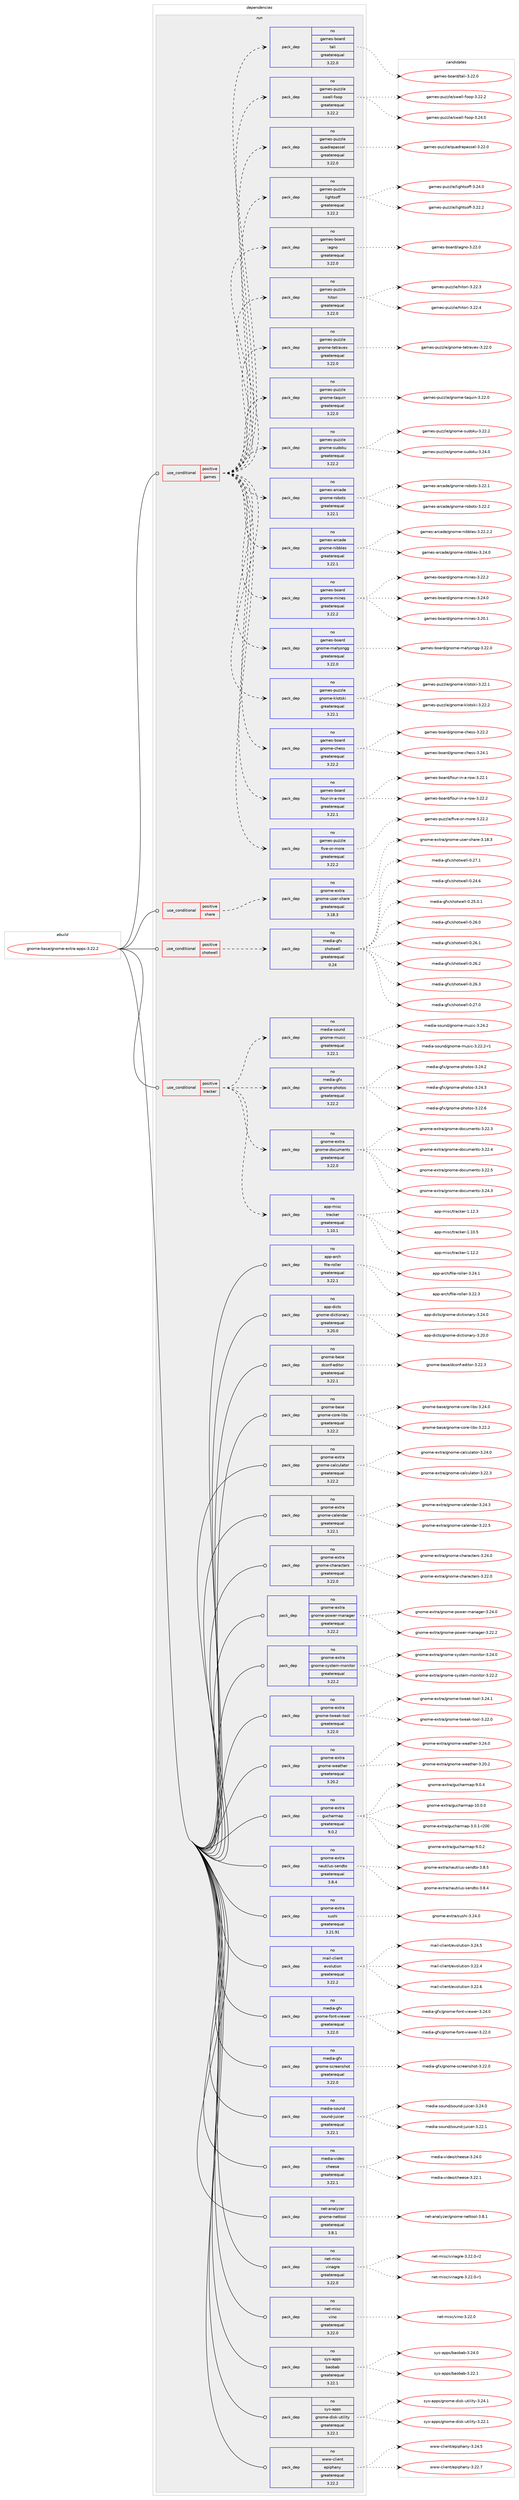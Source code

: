 digraph prolog {

# *************
# Graph options
# *************

newrank=true;
concentrate=true;
compound=true;
graph [rankdir=LR,fontname=Helvetica,fontsize=10,ranksep=1.5];#, ranksep=2.5, nodesep=0.2];
edge  [arrowhead=vee];
node  [fontname=Helvetica,fontsize=10];

# **********
# The ebuild
# **********

subgraph cluster_leftcol {
color=gray;
rank=same;
label=<<i>ebuild</i>>;
id [label="gnome-base/gnome-extra-apps-3.22.2", color=red, width=4, href="../gnome-base/gnome-extra-apps-3.22.2.svg"];
}

# ****************
# The dependencies
# ****************

subgraph cluster_midcol {
color=gray;
label=<<i>dependencies</i>>;
subgraph cluster_compile {
fillcolor="#eeeeee";
style=filled;
label=<<i>compile</i>>;
}
subgraph cluster_compileandrun {
fillcolor="#eeeeee";
style=filled;
label=<<i>compile and run</i>>;
}
subgraph cluster_run {
fillcolor="#eeeeee";
style=filled;
label=<<i>run</i>>;
subgraph cond81385 {
dependency306173 [label=<<TABLE BORDER="0" CELLBORDER="1" CELLSPACING="0" CELLPADDING="4"><TR><TD ROWSPAN="3" CELLPADDING="10">use_conditional</TD></TR><TR><TD>positive</TD></TR><TR><TD>games</TD></TR></TABLE>>, shape=none, color=red];
subgraph pack219992 {
dependency306174 [label=<<TABLE BORDER="0" CELLBORDER="1" CELLSPACING="0" CELLPADDING="4" WIDTH="220"><TR><TD ROWSPAN="6" CELLPADDING="30">pack_dep</TD></TR><TR><TD WIDTH="110">no</TD></TR><TR><TD>games-puzzle</TD></TR><TR><TD>five-or-more</TD></TR><TR><TD>greaterequal</TD></TR><TR><TD>3.22.2</TD></TR></TABLE>>, shape=none, color=blue];
}
dependency306173:e -> dependency306174:w [weight=20,style="dashed",arrowhead="vee"];
subgraph pack219993 {
dependency306175 [label=<<TABLE BORDER="0" CELLBORDER="1" CELLSPACING="0" CELLPADDING="4" WIDTH="220"><TR><TD ROWSPAN="6" CELLPADDING="30">pack_dep</TD></TR><TR><TD WIDTH="110">no</TD></TR><TR><TD>games-board</TD></TR><TR><TD>four-in-a-row</TD></TR><TR><TD>greaterequal</TD></TR><TR><TD>3.22.1</TD></TR></TABLE>>, shape=none, color=blue];
}
dependency306173:e -> dependency306175:w [weight=20,style="dashed",arrowhead="vee"];
subgraph pack219994 {
dependency306176 [label=<<TABLE BORDER="0" CELLBORDER="1" CELLSPACING="0" CELLPADDING="4" WIDTH="220"><TR><TD ROWSPAN="6" CELLPADDING="30">pack_dep</TD></TR><TR><TD WIDTH="110">no</TD></TR><TR><TD>games-board</TD></TR><TR><TD>gnome-chess</TD></TR><TR><TD>greaterequal</TD></TR><TR><TD>3.22.2</TD></TR></TABLE>>, shape=none, color=blue];
}
dependency306173:e -> dependency306176:w [weight=20,style="dashed",arrowhead="vee"];
subgraph pack219995 {
dependency306177 [label=<<TABLE BORDER="0" CELLBORDER="1" CELLSPACING="0" CELLPADDING="4" WIDTH="220"><TR><TD ROWSPAN="6" CELLPADDING="30">pack_dep</TD></TR><TR><TD WIDTH="110">no</TD></TR><TR><TD>games-puzzle</TD></TR><TR><TD>gnome-klotski</TD></TR><TR><TD>greaterequal</TD></TR><TR><TD>3.22.1</TD></TR></TABLE>>, shape=none, color=blue];
}
dependency306173:e -> dependency306177:w [weight=20,style="dashed",arrowhead="vee"];
subgraph pack219996 {
dependency306178 [label=<<TABLE BORDER="0" CELLBORDER="1" CELLSPACING="0" CELLPADDING="4" WIDTH="220"><TR><TD ROWSPAN="6" CELLPADDING="30">pack_dep</TD></TR><TR><TD WIDTH="110">no</TD></TR><TR><TD>games-board</TD></TR><TR><TD>gnome-mahjongg</TD></TR><TR><TD>greaterequal</TD></TR><TR><TD>3.22.0</TD></TR></TABLE>>, shape=none, color=blue];
}
dependency306173:e -> dependency306178:w [weight=20,style="dashed",arrowhead="vee"];
subgraph pack219997 {
dependency306179 [label=<<TABLE BORDER="0" CELLBORDER="1" CELLSPACING="0" CELLPADDING="4" WIDTH="220"><TR><TD ROWSPAN="6" CELLPADDING="30">pack_dep</TD></TR><TR><TD WIDTH="110">no</TD></TR><TR><TD>games-board</TD></TR><TR><TD>gnome-mines</TD></TR><TR><TD>greaterequal</TD></TR><TR><TD>3.22.2</TD></TR></TABLE>>, shape=none, color=blue];
}
dependency306173:e -> dependency306179:w [weight=20,style="dashed",arrowhead="vee"];
subgraph pack219998 {
dependency306180 [label=<<TABLE BORDER="0" CELLBORDER="1" CELLSPACING="0" CELLPADDING="4" WIDTH="220"><TR><TD ROWSPAN="6" CELLPADDING="30">pack_dep</TD></TR><TR><TD WIDTH="110">no</TD></TR><TR><TD>games-arcade</TD></TR><TR><TD>gnome-nibbles</TD></TR><TR><TD>greaterequal</TD></TR><TR><TD>3.22.1</TD></TR></TABLE>>, shape=none, color=blue];
}
dependency306173:e -> dependency306180:w [weight=20,style="dashed",arrowhead="vee"];
subgraph pack219999 {
dependency306181 [label=<<TABLE BORDER="0" CELLBORDER="1" CELLSPACING="0" CELLPADDING="4" WIDTH="220"><TR><TD ROWSPAN="6" CELLPADDING="30">pack_dep</TD></TR><TR><TD WIDTH="110">no</TD></TR><TR><TD>games-arcade</TD></TR><TR><TD>gnome-robots</TD></TR><TR><TD>greaterequal</TD></TR><TR><TD>3.22.1</TD></TR></TABLE>>, shape=none, color=blue];
}
dependency306173:e -> dependency306181:w [weight=20,style="dashed",arrowhead="vee"];
subgraph pack220000 {
dependency306182 [label=<<TABLE BORDER="0" CELLBORDER="1" CELLSPACING="0" CELLPADDING="4" WIDTH="220"><TR><TD ROWSPAN="6" CELLPADDING="30">pack_dep</TD></TR><TR><TD WIDTH="110">no</TD></TR><TR><TD>games-puzzle</TD></TR><TR><TD>gnome-sudoku</TD></TR><TR><TD>greaterequal</TD></TR><TR><TD>3.22.2</TD></TR></TABLE>>, shape=none, color=blue];
}
dependency306173:e -> dependency306182:w [weight=20,style="dashed",arrowhead="vee"];
subgraph pack220001 {
dependency306183 [label=<<TABLE BORDER="0" CELLBORDER="1" CELLSPACING="0" CELLPADDING="4" WIDTH="220"><TR><TD ROWSPAN="6" CELLPADDING="30">pack_dep</TD></TR><TR><TD WIDTH="110">no</TD></TR><TR><TD>games-puzzle</TD></TR><TR><TD>gnome-taquin</TD></TR><TR><TD>greaterequal</TD></TR><TR><TD>3.22.0</TD></TR></TABLE>>, shape=none, color=blue];
}
dependency306173:e -> dependency306183:w [weight=20,style="dashed",arrowhead="vee"];
subgraph pack220002 {
dependency306184 [label=<<TABLE BORDER="0" CELLBORDER="1" CELLSPACING="0" CELLPADDING="4" WIDTH="220"><TR><TD ROWSPAN="6" CELLPADDING="30">pack_dep</TD></TR><TR><TD WIDTH="110">no</TD></TR><TR><TD>games-puzzle</TD></TR><TR><TD>gnome-tetravex</TD></TR><TR><TD>greaterequal</TD></TR><TR><TD>3.22.0</TD></TR></TABLE>>, shape=none, color=blue];
}
dependency306173:e -> dependency306184:w [weight=20,style="dashed",arrowhead="vee"];
subgraph pack220003 {
dependency306185 [label=<<TABLE BORDER="0" CELLBORDER="1" CELLSPACING="0" CELLPADDING="4" WIDTH="220"><TR><TD ROWSPAN="6" CELLPADDING="30">pack_dep</TD></TR><TR><TD WIDTH="110">no</TD></TR><TR><TD>games-puzzle</TD></TR><TR><TD>hitori</TD></TR><TR><TD>greaterequal</TD></TR><TR><TD>3.22.0</TD></TR></TABLE>>, shape=none, color=blue];
}
dependency306173:e -> dependency306185:w [weight=20,style="dashed",arrowhead="vee"];
subgraph pack220004 {
dependency306186 [label=<<TABLE BORDER="0" CELLBORDER="1" CELLSPACING="0" CELLPADDING="4" WIDTH="220"><TR><TD ROWSPAN="6" CELLPADDING="30">pack_dep</TD></TR><TR><TD WIDTH="110">no</TD></TR><TR><TD>games-board</TD></TR><TR><TD>iagno</TD></TR><TR><TD>greaterequal</TD></TR><TR><TD>3.22.0</TD></TR></TABLE>>, shape=none, color=blue];
}
dependency306173:e -> dependency306186:w [weight=20,style="dashed",arrowhead="vee"];
subgraph pack220005 {
dependency306187 [label=<<TABLE BORDER="0" CELLBORDER="1" CELLSPACING="0" CELLPADDING="4" WIDTH="220"><TR><TD ROWSPAN="6" CELLPADDING="30">pack_dep</TD></TR><TR><TD WIDTH="110">no</TD></TR><TR><TD>games-puzzle</TD></TR><TR><TD>lightsoff</TD></TR><TR><TD>greaterequal</TD></TR><TR><TD>3.22.2</TD></TR></TABLE>>, shape=none, color=blue];
}
dependency306173:e -> dependency306187:w [weight=20,style="dashed",arrowhead="vee"];
subgraph pack220006 {
dependency306188 [label=<<TABLE BORDER="0" CELLBORDER="1" CELLSPACING="0" CELLPADDING="4" WIDTH="220"><TR><TD ROWSPAN="6" CELLPADDING="30">pack_dep</TD></TR><TR><TD WIDTH="110">no</TD></TR><TR><TD>games-puzzle</TD></TR><TR><TD>quadrapassel</TD></TR><TR><TD>greaterequal</TD></TR><TR><TD>3.22.0</TD></TR></TABLE>>, shape=none, color=blue];
}
dependency306173:e -> dependency306188:w [weight=20,style="dashed",arrowhead="vee"];
subgraph pack220007 {
dependency306189 [label=<<TABLE BORDER="0" CELLBORDER="1" CELLSPACING="0" CELLPADDING="4" WIDTH="220"><TR><TD ROWSPAN="6" CELLPADDING="30">pack_dep</TD></TR><TR><TD WIDTH="110">no</TD></TR><TR><TD>games-puzzle</TD></TR><TR><TD>swell-foop</TD></TR><TR><TD>greaterequal</TD></TR><TR><TD>3.22.2</TD></TR></TABLE>>, shape=none, color=blue];
}
dependency306173:e -> dependency306189:w [weight=20,style="dashed",arrowhead="vee"];
subgraph pack220008 {
dependency306190 [label=<<TABLE BORDER="0" CELLBORDER="1" CELLSPACING="0" CELLPADDING="4" WIDTH="220"><TR><TD ROWSPAN="6" CELLPADDING="30">pack_dep</TD></TR><TR><TD WIDTH="110">no</TD></TR><TR><TD>games-board</TD></TR><TR><TD>tali</TD></TR><TR><TD>greaterequal</TD></TR><TR><TD>3.22.0</TD></TR></TABLE>>, shape=none, color=blue];
}
dependency306173:e -> dependency306190:w [weight=20,style="dashed",arrowhead="vee"];
}
id:e -> dependency306173:w [weight=20,style="solid",arrowhead="odot"];
subgraph cond81386 {
dependency306191 [label=<<TABLE BORDER="0" CELLBORDER="1" CELLSPACING="0" CELLPADDING="4"><TR><TD ROWSPAN="3" CELLPADDING="10">use_conditional</TD></TR><TR><TD>positive</TD></TR><TR><TD>share</TD></TR></TABLE>>, shape=none, color=red];
subgraph pack220009 {
dependency306192 [label=<<TABLE BORDER="0" CELLBORDER="1" CELLSPACING="0" CELLPADDING="4" WIDTH="220"><TR><TD ROWSPAN="6" CELLPADDING="30">pack_dep</TD></TR><TR><TD WIDTH="110">no</TD></TR><TR><TD>gnome-extra</TD></TR><TR><TD>gnome-user-share</TD></TR><TR><TD>greaterequal</TD></TR><TR><TD>3.18.3</TD></TR></TABLE>>, shape=none, color=blue];
}
dependency306191:e -> dependency306192:w [weight=20,style="dashed",arrowhead="vee"];
}
id:e -> dependency306191:w [weight=20,style="solid",arrowhead="odot"];
subgraph cond81387 {
dependency306193 [label=<<TABLE BORDER="0" CELLBORDER="1" CELLSPACING="0" CELLPADDING="4"><TR><TD ROWSPAN="3" CELLPADDING="10">use_conditional</TD></TR><TR><TD>positive</TD></TR><TR><TD>shotwell</TD></TR></TABLE>>, shape=none, color=red];
subgraph pack220010 {
dependency306194 [label=<<TABLE BORDER="0" CELLBORDER="1" CELLSPACING="0" CELLPADDING="4" WIDTH="220"><TR><TD ROWSPAN="6" CELLPADDING="30">pack_dep</TD></TR><TR><TD WIDTH="110">no</TD></TR><TR><TD>media-gfx</TD></TR><TR><TD>shotwell</TD></TR><TR><TD>greaterequal</TD></TR><TR><TD>0.24</TD></TR></TABLE>>, shape=none, color=blue];
}
dependency306193:e -> dependency306194:w [weight=20,style="dashed",arrowhead="vee"];
}
id:e -> dependency306193:w [weight=20,style="solid",arrowhead="odot"];
subgraph cond81388 {
dependency306195 [label=<<TABLE BORDER="0" CELLBORDER="1" CELLSPACING="0" CELLPADDING="4"><TR><TD ROWSPAN="3" CELLPADDING="10">use_conditional</TD></TR><TR><TD>positive</TD></TR><TR><TD>tracker</TD></TR></TABLE>>, shape=none, color=red];
subgraph pack220011 {
dependency306196 [label=<<TABLE BORDER="0" CELLBORDER="1" CELLSPACING="0" CELLPADDING="4" WIDTH="220"><TR><TD ROWSPAN="6" CELLPADDING="30">pack_dep</TD></TR><TR><TD WIDTH="110">no</TD></TR><TR><TD>app-misc</TD></TR><TR><TD>tracker</TD></TR><TR><TD>greaterequal</TD></TR><TR><TD>1.10.1</TD></TR></TABLE>>, shape=none, color=blue];
}
dependency306195:e -> dependency306196:w [weight=20,style="dashed",arrowhead="vee"];
subgraph pack220012 {
dependency306197 [label=<<TABLE BORDER="0" CELLBORDER="1" CELLSPACING="0" CELLPADDING="4" WIDTH="220"><TR><TD ROWSPAN="6" CELLPADDING="30">pack_dep</TD></TR><TR><TD WIDTH="110">no</TD></TR><TR><TD>gnome-extra</TD></TR><TR><TD>gnome-documents</TD></TR><TR><TD>greaterequal</TD></TR><TR><TD>3.22.0</TD></TR></TABLE>>, shape=none, color=blue];
}
dependency306195:e -> dependency306197:w [weight=20,style="dashed",arrowhead="vee"];
subgraph pack220013 {
dependency306198 [label=<<TABLE BORDER="0" CELLBORDER="1" CELLSPACING="0" CELLPADDING="4" WIDTH="220"><TR><TD ROWSPAN="6" CELLPADDING="30">pack_dep</TD></TR><TR><TD WIDTH="110">no</TD></TR><TR><TD>media-gfx</TD></TR><TR><TD>gnome-photos</TD></TR><TR><TD>greaterequal</TD></TR><TR><TD>3.22.2</TD></TR></TABLE>>, shape=none, color=blue];
}
dependency306195:e -> dependency306198:w [weight=20,style="dashed",arrowhead="vee"];
subgraph pack220014 {
dependency306199 [label=<<TABLE BORDER="0" CELLBORDER="1" CELLSPACING="0" CELLPADDING="4" WIDTH="220"><TR><TD ROWSPAN="6" CELLPADDING="30">pack_dep</TD></TR><TR><TD WIDTH="110">no</TD></TR><TR><TD>media-sound</TD></TR><TR><TD>gnome-music</TD></TR><TR><TD>greaterequal</TD></TR><TR><TD>3.22.1</TD></TR></TABLE>>, shape=none, color=blue];
}
dependency306195:e -> dependency306199:w [weight=20,style="dashed",arrowhead="vee"];
}
id:e -> dependency306195:w [weight=20,style="solid",arrowhead="odot"];
subgraph pack220015 {
dependency306200 [label=<<TABLE BORDER="0" CELLBORDER="1" CELLSPACING="0" CELLPADDING="4" WIDTH="220"><TR><TD ROWSPAN="6" CELLPADDING="30">pack_dep</TD></TR><TR><TD WIDTH="110">no</TD></TR><TR><TD>app-arch</TD></TR><TR><TD>file-roller</TD></TR><TR><TD>greaterequal</TD></TR><TR><TD>3.22.1</TD></TR></TABLE>>, shape=none, color=blue];
}
id:e -> dependency306200:w [weight=20,style="solid",arrowhead="odot"];
subgraph pack220016 {
dependency306201 [label=<<TABLE BORDER="0" CELLBORDER="1" CELLSPACING="0" CELLPADDING="4" WIDTH="220"><TR><TD ROWSPAN="6" CELLPADDING="30">pack_dep</TD></TR><TR><TD WIDTH="110">no</TD></TR><TR><TD>app-dicts</TD></TR><TR><TD>gnome-dictionary</TD></TR><TR><TD>greaterequal</TD></TR><TR><TD>3.20.0</TD></TR></TABLE>>, shape=none, color=blue];
}
id:e -> dependency306201:w [weight=20,style="solid",arrowhead="odot"];
subgraph pack220017 {
dependency306202 [label=<<TABLE BORDER="0" CELLBORDER="1" CELLSPACING="0" CELLPADDING="4" WIDTH="220"><TR><TD ROWSPAN="6" CELLPADDING="30">pack_dep</TD></TR><TR><TD WIDTH="110">no</TD></TR><TR><TD>gnome-base</TD></TR><TR><TD>dconf-editor</TD></TR><TR><TD>greaterequal</TD></TR><TR><TD>3.22.1</TD></TR></TABLE>>, shape=none, color=blue];
}
id:e -> dependency306202:w [weight=20,style="solid",arrowhead="odot"];
subgraph pack220018 {
dependency306203 [label=<<TABLE BORDER="0" CELLBORDER="1" CELLSPACING="0" CELLPADDING="4" WIDTH="220"><TR><TD ROWSPAN="6" CELLPADDING="30">pack_dep</TD></TR><TR><TD WIDTH="110">no</TD></TR><TR><TD>gnome-base</TD></TR><TR><TD>gnome-core-libs</TD></TR><TR><TD>greaterequal</TD></TR><TR><TD>3.22.2</TD></TR></TABLE>>, shape=none, color=blue];
}
id:e -> dependency306203:w [weight=20,style="solid",arrowhead="odot"];
subgraph pack220019 {
dependency306204 [label=<<TABLE BORDER="0" CELLBORDER="1" CELLSPACING="0" CELLPADDING="4" WIDTH="220"><TR><TD ROWSPAN="6" CELLPADDING="30">pack_dep</TD></TR><TR><TD WIDTH="110">no</TD></TR><TR><TD>gnome-extra</TD></TR><TR><TD>gnome-calculator</TD></TR><TR><TD>greaterequal</TD></TR><TR><TD>3.22.2</TD></TR></TABLE>>, shape=none, color=blue];
}
id:e -> dependency306204:w [weight=20,style="solid",arrowhead="odot"];
subgraph pack220020 {
dependency306205 [label=<<TABLE BORDER="0" CELLBORDER="1" CELLSPACING="0" CELLPADDING="4" WIDTH="220"><TR><TD ROWSPAN="6" CELLPADDING="30">pack_dep</TD></TR><TR><TD WIDTH="110">no</TD></TR><TR><TD>gnome-extra</TD></TR><TR><TD>gnome-calendar</TD></TR><TR><TD>greaterequal</TD></TR><TR><TD>3.22.1</TD></TR></TABLE>>, shape=none, color=blue];
}
id:e -> dependency306205:w [weight=20,style="solid",arrowhead="odot"];
subgraph pack220021 {
dependency306206 [label=<<TABLE BORDER="0" CELLBORDER="1" CELLSPACING="0" CELLPADDING="4" WIDTH="220"><TR><TD ROWSPAN="6" CELLPADDING="30">pack_dep</TD></TR><TR><TD WIDTH="110">no</TD></TR><TR><TD>gnome-extra</TD></TR><TR><TD>gnome-characters</TD></TR><TR><TD>greaterequal</TD></TR><TR><TD>3.22.0</TD></TR></TABLE>>, shape=none, color=blue];
}
id:e -> dependency306206:w [weight=20,style="solid",arrowhead="odot"];
subgraph pack220022 {
dependency306207 [label=<<TABLE BORDER="0" CELLBORDER="1" CELLSPACING="0" CELLPADDING="4" WIDTH="220"><TR><TD ROWSPAN="6" CELLPADDING="30">pack_dep</TD></TR><TR><TD WIDTH="110">no</TD></TR><TR><TD>gnome-extra</TD></TR><TR><TD>gnome-power-manager</TD></TR><TR><TD>greaterequal</TD></TR><TR><TD>3.22.2</TD></TR></TABLE>>, shape=none, color=blue];
}
id:e -> dependency306207:w [weight=20,style="solid",arrowhead="odot"];
subgraph pack220023 {
dependency306208 [label=<<TABLE BORDER="0" CELLBORDER="1" CELLSPACING="0" CELLPADDING="4" WIDTH="220"><TR><TD ROWSPAN="6" CELLPADDING="30">pack_dep</TD></TR><TR><TD WIDTH="110">no</TD></TR><TR><TD>gnome-extra</TD></TR><TR><TD>gnome-system-monitor</TD></TR><TR><TD>greaterequal</TD></TR><TR><TD>3.22.2</TD></TR></TABLE>>, shape=none, color=blue];
}
id:e -> dependency306208:w [weight=20,style="solid",arrowhead="odot"];
subgraph pack220024 {
dependency306209 [label=<<TABLE BORDER="0" CELLBORDER="1" CELLSPACING="0" CELLPADDING="4" WIDTH="220"><TR><TD ROWSPAN="6" CELLPADDING="30">pack_dep</TD></TR><TR><TD WIDTH="110">no</TD></TR><TR><TD>gnome-extra</TD></TR><TR><TD>gnome-tweak-tool</TD></TR><TR><TD>greaterequal</TD></TR><TR><TD>3.22.0</TD></TR></TABLE>>, shape=none, color=blue];
}
id:e -> dependency306209:w [weight=20,style="solid",arrowhead="odot"];
subgraph pack220025 {
dependency306210 [label=<<TABLE BORDER="0" CELLBORDER="1" CELLSPACING="0" CELLPADDING="4" WIDTH="220"><TR><TD ROWSPAN="6" CELLPADDING="30">pack_dep</TD></TR><TR><TD WIDTH="110">no</TD></TR><TR><TD>gnome-extra</TD></TR><TR><TD>gnome-weather</TD></TR><TR><TD>greaterequal</TD></TR><TR><TD>3.20.2</TD></TR></TABLE>>, shape=none, color=blue];
}
id:e -> dependency306210:w [weight=20,style="solid",arrowhead="odot"];
subgraph pack220026 {
dependency306211 [label=<<TABLE BORDER="0" CELLBORDER="1" CELLSPACING="0" CELLPADDING="4" WIDTH="220"><TR><TD ROWSPAN="6" CELLPADDING="30">pack_dep</TD></TR><TR><TD WIDTH="110">no</TD></TR><TR><TD>gnome-extra</TD></TR><TR><TD>gucharmap</TD></TR><TR><TD>greaterequal</TD></TR><TR><TD>9.0.2</TD></TR></TABLE>>, shape=none, color=blue];
}
id:e -> dependency306211:w [weight=20,style="solid",arrowhead="odot"];
subgraph pack220027 {
dependency306212 [label=<<TABLE BORDER="0" CELLBORDER="1" CELLSPACING="0" CELLPADDING="4" WIDTH="220"><TR><TD ROWSPAN="6" CELLPADDING="30">pack_dep</TD></TR><TR><TD WIDTH="110">no</TD></TR><TR><TD>gnome-extra</TD></TR><TR><TD>nautilus-sendto</TD></TR><TR><TD>greaterequal</TD></TR><TR><TD>3.8.4</TD></TR></TABLE>>, shape=none, color=blue];
}
id:e -> dependency306212:w [weight=20,style="solid",arrowhead="odot"];
subgraph pack220028 {
dependency306213 [label=<<TABLE BORDER="0" CELLBORDER="1" CELLSPACING="0" CELLPADDING="4" WIDTH="220"><TR><TD ROWSPAN="6" CELLPADDING="30">pack_dep</TD></TR><TR><TD WIDTH="110">no</TD></TR><TR><TD>gnome-extra</TD></TR><TR><TD>sushi</TD></TR><TR><TD>greaterequal</TD></TR><TR><TD>3.21.91</TD></TR></TABLE>>, shape=none, color=blue];
}
id:e -> dependency306213:w [weight=20,style="solid",arrowhead="odot"];
subgraph pack220029 {
dependency306214 [label=<<TABLE BORDER="0" CELLBORDER="1" CELLSPACING="0" CELLPADDING="4" WIDTH="220"><TR><TD ROWSPAN="6" CELLPADDING="30">pack_dep</TD></TR><TR><TD WIDTH="110">no</TD></TR><TR><TD>mail-client</TD></TR><TR><TD>evolution</TD></TR><TR><TD>greaterequal</TD></TR><TR><TD>3.22.2</TD></TR></TABLE>>, shape=none, color=blue];
}
id:e -> dependency306214:w [weight=20,style="solid",arrowhead="odot"];
subgraph pack220030 {
dependency306215 [label=<<TABLE BORDER="0" CELLBORDER="1" CELLSPACING="0" CELLPADDING="4" WIDTH="220"><TR><TD ROWSPAN="6" CELLPADDING="30">pack_dep</TD></TR><TR><TD WIDTH="110">no</TD></TR><TR><TD>media-gfx</TD></TR><TR><TD>gnome-font-viewer</TD></TR><TR><TD>greaterequal</TD></TR><TR><TD>3.22.0</TD></TR></TABLE>>, shape=none, color=blue];
}
id:e -> dependency306215:w [weight=20,style="solid",arrowhead="odot"];
subgraph pack220031 {
dependency306216 [label=<<TABLE BORDER="0" CELLBORDER="1" CELLSPACING="0" CELLPADDING="4" WIDTH="220"><TR><TD ROWSPAN="6" CELLPADDING="30">pack_dep</TD></TR><TR><TD WIDTH="110">no</TD></TR><TR><TD>media-gfx</TD></TR><TR><TD>gnome-screenshot</TD></TR><TR><TD>greaterequal</TD></TR><TR><TD>3.22.0</TD></TR></TABLE>>, shape=none, color=blue];
}
id:e -> dependency306216:w [weight=20,style="solid",arrowhead="odot"];
subgraph pack220032 {
dependency306217 [label=<<TABLE BORDER="0" CELLBORDER="1" CELLSPACING="0" CELLPADDING="4" WIDTH="220"><TR><TD ROWSPAN="6" CELLPADDING="30">pack_dep</TD></TR><TR><TD WIDTH="110">no</TD></TR><TR><TD>media-sound</TD></TR><TR><TD>sound-juicer</TD></TR><TR><TD>greaterequal</TD></TR><TR><TD>3.22.1</TD></TR></TABLE>>, shape=none, color=blue];
}
id:e -> dependency306217:w [weight=20,style="solid",arrowhead="odot"];
subgraph pack220033 {
dependency306218 [label=<<TABLE BORDER="0" CELLBORDER="1" CELLSPACING="0" CELLPADDING="4" WIDTH="220"><TR><TD ROWSPAN="6" CELLPADDING="30">pack_dep</TD></TR><TR><TD WIDTH="110">no</TD></TR><TR><TD>media-video</TD></TR><TR><TD>cheese</TD></TR><TR><TD>greaterequal</TD></TR><TR><TD>3.22.1</TD></TR></TABLE>>, shape=none, color=blue];
}
id:e -> dependency306218:w [weight=20,style="solid",arrowhead="odot"];
subgraph pack220034 {
dependency306219 [label=<<TABLE BORDER="0" CELLBORDER="1" CELLSPACING="0" CELLPADDING="4" WIDTH="220"><TR><TD ROWSPAN="6" CELLPADDING="30">pack_dep</TD></TR><TR><TD WIDTH="110">no</TD></TR><TR><TD>net-analyzer</TD></TR><TR><TD>gnome-nettool</TD></TR><TR><TD>greaterequal</TD></TR><TR><TD>3.8.1</TD></TR></TABLE>>, shape=none, color=blue];
}
id:e -> dependency306219:w [weight=20,style="solid",arrowhead="odot"];
subgraph pack220035 {
dependency306220 [label=<<TABLE BORDER="0" CELLBORDER="1" CELLSPACING="0" CELLPADDING="4" WIDTH="220"><TR><TD ROWSPAN="6" CELLPADDING="30">pack_dep</TD></TR><TR><TD WIDTH="110">no</TD></TR><TR><TD>net-misc</TD></TR><TR><TD>vinagre</TD></TR><TR><TD>greaterequal</TD></TR><TR><TD>3.22.0</TD></TR></TABLE>>, shape=none, color=blue];
}
id:e -> dependency306220:w [weight=20,style="solid",arrowhead="odot"];
subgraph pack220036 {
dependency306221 [label=<<TABLE BORDER="0" CELLBORDER="1" CELLSPACING="0" CELLPADDING="4" WIDTH="220"><TR><TD ROWSPAN="6" CELLPADDING="30">pack_dep</TD></TR><TR><TD WIDTH="110">no</TD></TR><TR><TD>net-misc</TD></TR><TR><TD>vino</TD></TR><TR><TD>greaterequal</TD></TR><TR><TD>3.22.0</TD></TR></TABLE>>, shape=none, color=blue];
}
id:e -> dependency306221:w [weight=20,style="solid",arrowhead="odot"];
subgraph pack220037 {
dependency306222 [label=<<TABLE BORDER="0" CELLBORDER="1" CELLSPACING="0" CELLPADDING="4" WIDTH="220"><TR><TD ROWSPAN="6" CELLPADDING="30">pack_dep</TD></TR><TR><TD WIDTH="110">no</TD></TR><TR><TD>sys-apps</TD></TR><TR><TD>baobab</TD></TR><TR><TD>greaterequal</TD></TR><TR><TD>3.22.1</TD></TR></TABLE>>, shape=none, color=blue];
}
id:e -> dependency306222:w [weight=20,style="solid",arrowhead="odot"];
subgraph pack220038 {
dependency306223 [label=<<TABLE BORDER="0" CELLBORDER="1" CELLSPACING="0" CELLPADDING="4" WIDTH="220"><TR><TD ROWSPAN="6" CELLPADDING="30">pack_dep</TD></TR><TR><TD WIDTH="110">no</TD></TR><TR><TD>sys-apps</TD></TR><TR><TD>gnome-disk-utility</TD></TR><TR><TD>greaterequal</TD></TR><TR><TD>3.22.1</TD></TR></TABLE>>, shape=none, color=blue];
}
id:e -> dependency306223:w [weight=20,style="solid",arrowhead="odot"];
subgraph pack220039 {
dependency306224 [label=<<TABLE BORDER="0" CELLBORDER="1" CELLSPACING="0" CELLPADDING="4" WIDTH="220"><TR><TD ROWSPAN="6" CELLPADDING="30">pack_dep</TD></TR><TR><TD WIDTH="110">no</TD></TR><TR><TD>www-client</TD></TR><TR><TD>epiphany</TD></TR><TR><TD>greaterequal</TD></TR><TR><TD>3.22.2</TD></TR></TABLE>>, shape=none, color=blue];
}
id:e -> dependency306224:w [weight=20,style="solid",arrowhead="odot"];
}
}

# **************
# The candidates
# **************

subgraph cluster_choices {
rank=same;
color=gray;
label=<<i>candidates</i>>;

subgraph choice219992 {
color=black;
nodesep=1;
choice103971091011154511211712212210810147102105118101451111144510911111410145514650504650 [label="games-puzzle/five-or-more-3.22.2", color=red, width=4,href="../games-puzzle/five-or-more-3.22.2.svg"];
dependency306174:e -> choice103971091011154511211712212210810147102105118101451111144510911111410145514650504650:w [style=dotted,weight="100"];
}
subgraph choice219993 {
color=black;
nodesep=1;
choice10397109101115459811197114100471021111171144510511045974511411111945514650504649 [label="games-board/four-in-a-row-3.22.1", color=red, width=4,href="../games-board/four-in-a-row-3.22.1.svg"];
choice10397109101115459811197114100471021111171144510511045974511411111945514650504650 [label="games-board/four-in-a-row-3.22.2", color=red, width=4,href="../games-board/four-in-a-row-3.22.2.svg"];
dependency306175:e -> choice10397109101115459811197114100471021111171144510511045974511411111945514650504649:w [style=dotted,weight="100"];
dependency306175:e -> choice10397109101115459811197114100471021111171144510511045974511411111945514650504650:w [style=dotted,weight="100"];
}
subgraph choice219994 {
color=black;
nodesep=1;
choice1039710910111545981119711410047103110111109101459910410111511545514650504650 [label="games-board/gnome-chess-3.22.2", color=red, width=4,href="../games-board/gnome-chess-3.22.2.svg"];
choice1039710910111545981119711410047103110111109101459910410111511545514650524649 [label="games-board/gnome-chess-3.24.1", color=red, width=4,href="../games-board/gnome-chess-3.24.1.svg"];
dependency306176:e -> choice1039710910111545981119711410047103110111109101459910410111511545514650504650:w [style=dotted,weight="100"];
dependency306176:e -> choice1039710910111545981119711410047103110111109101459910410111511545514650524649:w [style=dotted,weight="100"];
}
subgraph choice219995 {
color=black;
nodesep=1;
choice1039710910111545112117122122108101471031101111091014510710811111611510710545514650504649 [label="games-puzzle/gnome-klotski-3.22.1", color=red, width=4,href="../games-puzzle/gnome-klotski-3.22.1.svg"];
choice1039710910111545112117122122108101471031101111091014510710811111611510710545514650504650 [label="games-puzzle/gnome-klotski-3.22.2", color=red, width=4,href="../games-puzzle/gnome-klotski-3.22.2.svg"];
dependency306177:e -> choice1039710910111545112117122122108101471031101111091014510710811111611510710545514650504649:w [style=dotted,weight="100"];
dependency306177:e -> choice1039710910111545112117122122108101471031101111091014510710811111611510710545514650504650:w [style=dotted,weight="100"];
}
subgraph choice219996 {
color=black;
nodesep=1;
choice1039710910111545981119711410047103110111109101451099710410611111010310345514650504648 [label="games-board/gnome-mahjongg-3.22.0", color=red, width=4,href="../games-board/gnome-mahjongg-3.22.0.svg"];
dependency306178:e -> choice1039710910111545981119711410047103110111109101451099710410611111010310345514650504648:w [style=dotted,weight="100"];
}
subgraph choice219997 {
color=black;
nodesep=1;
choice10397109101115459811197114100471031101111091014510910511010111545514650484649 [label="games-board/gnome-mines-3.20.1", color=red, width=4,href="../games-board/gnome-mines-3.20.1.svg"];
choice10397109101115459811197114100471031101111091014510910511010111545514650504650 [label="games-board/gnome-mines-3.22.2", color=red, width=4,href="../games-board/gnome-mines-3.22.2.svg"];
choice10397109101115459811197114100471031101111091014510910511010111545514650524648 [label="games-board/gnome-mines-3.24.0", color=red, width=4,href="../games-board/gnome-mines-3.24.0.svg"];
dependency306179:e -> choice10397109101115459811197114100471031101111091014510910511010111545514650484649:w [style=dotted,weight="100"];
dependency306179:e -> choice10397109101115459811197114100471031101111091014510910511010111545514650504650:w [style=dotted,weight="100"];
dependency306179:e -> choice10397109101115459811197114100471031101111091014510910511010111545514650524648:w [style=dotted,weight="100"];
}
subgraph choice219998 {
color=black;
nodesep=1;
choice103971091011154597114999710010147103110111109101451101059898108101115455146505046504650 [label="games-arcade/gnome-nibbles-3.22.2.2", color=red, width=4,href="../games-arcade/gnome-nibbles-3.22.2.2.svg"];
choice10397109101115459711499971001014710311011110910145110105989810810111545514650524648 [label="games-arcade/gnome-nibbles-3.24.0", color=red, width=4,href="../games-arcade/gnome-nibbles-3.24.0.svg"];
dependency306180:e -> choice103971091011154597114999710010147103110111109101451101059898108101115455146505046504650:w [style=dotted,weight="100"];
dependency306180:e -> choice10397109101115459711499971001014710311011110910145110105989810810111545514650524648:w [style=dotted,weight="100"];
}
subgraph choice219999 {
color=black;
nodesep=1;
choice103971091011154597114999710010147103110111109101451141119811111611545514650504649 [label="games-arcade/gnome-robots-3.22.1", color=red, width=4,href="../games-arcade/gnome-robots-3.22.1.svg"];
choice103971091011154597114999710010147103110111109101451141119811111611545514650504650 [label="games-arcade/gnome-robots-3.22.2", color=red, width=4,href="../games-arcade/gnome-robots-3.22.2.svg"];
dependency306181:e -> choice103971091011154597114999710010147103110111109101451141119811111611545514650504649:w [style=dotted,weight="100"];
dependency306181:e -> choice103971091011154597114999710010147103110111109101451141119811111611545514650504650:w [style=dotted,weight="100"];
}
subgraph choice220000 {
color=black;
nodesep=1;
choice1039710910111545112117122122108101471031101111091014511511710011110711745514650504650 [label="games-puzzle/gnome-sudoku-3.22.2", color=red, width=4,href="../games-puzzle/gnome-sudoku-3.22.2.svg"];
choice1039710910111545112117122122108101471031101111091014511511710011110711745514650524648 [label="games-puzzle/gnome-sudoku-3.24.0", color=red, width=4,href="../games-puzzle/gnome-sudoku-3.24.0.svg"];
dependency306182:e -> choice1039710910111545112117122122108101471031101111091014511511710011110711745514650504650:w [style=dotted,weight="100"];
dependency306182:e -> choice1039710910111545112117122122108101471031101111091014511511710011110711745514650524648:w [style=dotted,weight="100"];
}
subgraph choice220001 {
color=black;
nodesep=1;
choice103971091011154511211712212210810147103110111109101451169711311710511045514650504648 [label="games-puzzle/gnome-taquin-3.22.0", color=red, width=4,href="../games-puzzle/gnome-taquin-3.22.0.svg"];
dependency306183:e -> choice103971091011154511211712212210810147103110111109101451169711311710511045514650504648:w [style=dotted,weight="100"];
}
subgraph choice220002 {
color=black;
nodesep=1;
choice103971091011154511211712212210810147103110111109101451161011161149711810112045514650504648 [label="games-puzzle/gnome-tetravex-3.22.0", color=red, width=4,href="../games-puzzle/gnome-tetravex-3.22.0.svg"];
dependency306184:e -> choice103971091011154511211712212210810147103110111109101451161011161149711810112045514650504648:w [style=dotted,weight="100"];
}
subgraph choice220003 {
color=black;
nodesep=1;
choice10397109101115451121171221221081014710410511611111410545514650504651 [label="games-puzzle/hitori-3.22.3", color=red, width=4,href="../games-puzzle/hitori-3.22.3.svg"];
choice10397109101115451121171221221081014710410511611111410545514650504652 [label="games-puzzle/hitori-3.22.4", color=red, width=4,href="../games-puzzle/hitori-3.22.4.svg"];
dependency306185:e -> choice10397109101115451121171221221081014710410511611111410545514650504651:w [style=dotted,weight="100"];
dependency306185:e -> choice10397109101115451121171221221081014710410511611111410545514650504652:w [style=dotted,weight="100"];
}
subgraph choice220004 {
color=black;
nodesep=1;
choice10397109101115459811197114100471059710311011145514650504648 [label="games-board/iagno-3.22.0", color=red, width=4,href="../games-board/iagno-3.22.0.svg"];
dependency306186:e -> choice10397109101115459811197114100471059710311011145514650504648:w [style=dotted,weight="100"];
}
subgraph choice220005 {
color=black;
nodesep=1;
choice10397109101115451121171221221081014710810510310411611511110210245514650504650 [label="games-puzzle/lightsoff-3.22.2", color=red, width=4,href="../games-puzzle/lightsoff-3.22.2.svg"];
choice10397109101115451121171221221081014710810510310411611511110210245514650524648 [label="games-puzzle/lightsoff-3.24.0", color=red, width=4,href="../games-puzzle/lightsoff-3.24.0.svg"];
dependency306187:e -> choice10397109101115451121171221221081014710810510310411611511110210245514650504650:w [style=dotted,weight="100"];
dependency306187:e -> choice10397109101115451121171221221081014710810510310411611511110210245514650524648:w [style=dotted,weight="100"];
}
subgraph choice220006 {
color=black;
nodesep=1;
choice10397109101115451121171221221081014711311797100114971129711511510110845514650504648 [label="games-puzzle/quadrapassel-3.22.0", color=red, width=4,href="../games-puzzle/quadrapassel-3.22.0.svg"];
dependency306188:e -> choice10397109101115451121171221221081014711311797100114971129711511510110845514650504648:w [style=dotted,weight="100"];
}
subgraph choice220007 {
color=black;
nodesep=1;
choice1039710910111545112117122122108101471151191011081084510211111111245514650504650 [label="games-puzzle/swell-foop-3.22.2", color=red, width=4,href="../games-puzzle/swell-foop-3.22.2.svg"];
choice1039710910111545112117122122108101471151191011081084510211111111245514650524648 [label="games-puzzle/swell-foop-3.24.0", color=red, width=4,href="../games-puzzle/swell-foop-3.24.0.svg"];
dependency306189:e -> choice1039710910111545112117122122108101471151191011081084510211111111245514650504650:w [style=dotted,weight="100"];
dependency306189:e -> choice1039710910111545112117122122108101471151191011081084510211111111245514650524648:w [style=dotted,weight="100"];
}
subgraph choice220008 {
color=black;
nodesep=1;
choice10397109101115459811197114100471169710810545514650504648 [label="games-board/tali-3.22.0", color=red, width=4,href="../games-board/tali-3.22.0.svg"];
dependency306190:e -> choice10397109101115459811197114100471169710810545514650504648:w [style=dotted,weight="100"];
}
subgraph choice220009 {
color=black;
nodesep=1;
choice10311011110910145101120116114974710311011110910145117115101114451151049711410145514649564651 [label="gnome-extra/gnome-user-share-3.18.3", color=red, width=4,href="../gnome-extra/gnome-user-share-3.18.3.svg"];
dependency306192:e -> choice10311011110910145101120116114974710311011110910145117115101114451151049711410145514649564651:w [style=dotted,weight="100"];
}
subgraph choice220010 {
color=black;
nodesep=1;
choice10910110010597451031021204711510411111611910110810845484650524654 [label="media-gfx/shotwell-0.24.6", color=red, width=4,href="../media-gfx/shotwell-0.24.6.svg"];
choice109101100105974510310212047115104111116119101108108454846505346484649 [label="media-gfx/shotwell-0.25.0.1", color=red, width=4,href="../media-gfx/shotwell-0.25.0.1.svg"];
choice10910110010597451031021204711510411111611910110810845484650544648 [label="media-gfx/shotwell-0.26.0", color=red, width=4,href="../media-gfx/shotwell-0.26.0.svg"];
choice10910110010597451031021204711510411111611910110810845484650544649 [label="media-gfx/shotwell-0.26.1", color=red, width=4,href="../media-gfx/shotwell-0.26.1.svg"];
choice10910110010597451031021204711510411111611910110810845484650544650 [label="media-gfx/shotwell-0.26.2", color=red, width=4,href="../media-gfx/shotwell-0.26.2.svg"];
choice10910110010597451031021204711510411111611910110810845484650544651 [label="media-gfx/shotwell-0.26.3", color=red, width=4,href="../media-gfx/shotwell-0.26.3.svg"];
choice10910110010597451031021204711510411111611910110810845484650554648 [label="media-gfx/shotwell-0.27.0", color=red, width=4,href="../media-gfx/shotwell-0.27.0.svg"];
choice10910110010597451031021204711510411111611910110810845484650554649 [label="media-gfx/shotwell-0.27.1", color=red, width=4,href="../media-gfx/shotwell-0.27.1.svg"];
dependency306194:e -> choice10910110010597451031021204711510411111611910110810845484650524654:w [style=dotted,weight="100"];
dependency306194:e -> choice109101100105974510310212047115104111116119101108108454846505346484649:w [style=dotted,weight="100"];
dependency306194:e -> choice10910110010597451031021204711510411111611910110810845484650544648:w [style=dotted,weight="100"];
dependency306194:e -> choice10910110010597451031021204711510411111611910110810845484650544649:w [style=dotted,weight="100"];
dependency306194:e -> choice10910110010597451031021204711510411111611910110810845484650544650:w [style=dotted,weight="100"];
dependency306194:e -> choice10910110010597451031021204711510411111611910110810845484650544651:w [style=dotted,weight="100"];
dependency306194:e -> choice10910110010597451031021204711510411111611910110810845484650554648:w [style=dotted,weight="100"];
dependency306194:e -> choice10910110010597451031021204711510411111611910110810845484650554649:w [style=dotted,weight="100"];
}
subgraph choice220011 {
color=black;
nodesep=1;
choice97112112451091051159947116114979910710111445494649484653 [label="app-misc/tracker-1.10.5", color=red, width=4,href="../app-misc/tracker-1.10.5.svg"];
choice97112112451091051159947116114979910710111445494649504650 [label="app-misc/tracker-1.12.2", color=red, width=4,href="../app-misc/tracker-1.12.2.svg"];
choice97112112451091051159947116114979910710111445494649504651 [label="app-misc/tracker-1.12.3", color=red, width=4,href="../app-misc/tracker-1.12.3.svg"];
dependency306196:e -> choice97112112451091051159947116114979910710111445494649484653:w [style=dotted,weight="100"];
dependency306196:e -> choice97112112451091051159947116114979910710111445494649504650:w [style=dotted,weight="100"];
dependency306196:e -> choice97112112451091051159947116114979910710111445494649504651:w [style=dotted,weight="100"];
}
subgraph choice220012 {
color=black;
nodesep=1;
choice103110111109101451011201161149747103110111109101451001119911710910111011611545514650504651 [label="gnome-extra/gnome-documents-3.22.3", color=red, width=4,href="../gnome-extra/gnome-documents-3.22.3.svg"];
choice103110111109101451011201161149747103110111109101451001119911710910111011611545514650504652 [label="gnome-extra/gnome-documents-3.22.4", color=red, width=4,href="../gnome-extra/gnome-documents-3.22.4.svg"];
choice103110111109101451011201161149747103110111109101451001119911710910111011611545514650504653 [label="gnome-extra/gnome-documents-3.22.5", color=red, width=4,href="../gnome-extra/gnome-documents-3.22.5.svg"];
choice103110111109101451011201161149747103110111109101451001119911710910111011611545514650524651 [label="gnome-extra/gnome-documents-3.24.3", color=red, width=4,href="../gnome-extra/gnome-documents-3.24.3.svg"];
dependency306197:e -> choice103110111109101451011201161149747103110111109101451001119911710910111011611545514650504651:w [style=dotted,weight="100"];
dependency306197:e -> choice103110111109101451011201161149747103110111109101451001119911710910111011611545514650504652:w [style=dotted,weight="100"];
dependency306197:e -> choice103110111109101451011201161149747103110111109101451001119911710910111011611545514650504653:w [style=dotted,weight="100"];
dependency306197:e -> choice103110111109101451011201161149747103110111109101451001119911710910111011611545514650524651:w [style=dotted,weight="100"];
}
subgraph choice220013 {
color=black;
nodesep=1;
choice1091011001059745103102120471031101111091014511210411111611111545514650504654 [label="media-gfx/gnome-photos-3.22.6", color=red, width=4,href="../media-gfx/gnome-photos-3.22.6.svg"];
choice1091011001059745103102120471031101111091014511210411111611111545514650524650 [label="media-gfx/gnome-photos-3.24.2", color=red, width=4,href="../media-gfx/gnome-photos-3.24.2.svg"];
choice1091011001059745103102120471031101111091014511210411111611111545514650524651 [label="media-gfx/gnome-photos-3.24.3", color=red, width=4,href="../media-gfx/gnome-photos-3.24.3.svg"];
dependency306198:e -> choice1091011001059745103102120471031101111091014511210411111611111545514650504654:w [style=dotted,weight="100"];
dependency306198:e -> choice1091011001059745103102120471031101111091014511210411111611111545514650524650:w [style=dotted,weight="100"];
dependency306198:e -> choice1091011001059745103102120471031101111091014511210411111611111545514650524651:w [style=dotted,weight="100"];
}
subgraph choice220014 {
color=black;
nodesep=1;
choice1091011001059745115111117110100471031101111091014510911711510599455146505046504511449 [label="media-sound/gnome-music-3.22.2-r1", color=red, width=4,href="../media-sound/gnome-music-3.22.2-r1.svg"];
choice109101100105974511511111711010047103110111109101451091171151059945514650524650 [label="media-sound/gnome-music-3.24.2", color=red, width=4,href="../media-sound/gnome-music-3.24.2.svg"];
dependency306199:e -> choice1091011001059745115111117110100471031101111091014510911711510599455146505046504511449:w [style=dotted,weight="100"];
dependency306199:e -> choice109101100105974511511111711010047103110111109101451091171151059945514650524650:w [style=dotted,weight="100"];
}
subgraph choice220015 {
color=black;
nodesep=1;
choice97112112459711499104471021051081014511411110810810111445514650504651 [label="app-arch/file-roller-3.22.3", color=red, width=4,href="../app-arch/file-roller-3.22.3.svg"];
choice97112112459711499104471021051081014511411110810810111445514650524649 [label="app-arch/file-roller-3.24.1", color=red, width=4,href="../app-arch/file-roller-3.24.1.svg"];
dependency306200:e -> choice97112112459711499104471021051081014511411110810810111445514650504651:w [style=dotted,weight="100"];
dependency306200:e -> choice97112112459711499104471021051081014511411110810810111445514650524649:w [style=dotted,weight="100"];
}
subgraph choice220016 {
color=black;
nodesep=1;
choice9711211245100105991161154710311011110910145100105991161051111109711412145514650484648 [label="app-dicts/gnome-dictionary-3.20.0", color=red, width=4,href="../app-dicts/gnome-dictionary-3.20.0.svg"];
choice9711211245100105991161154710311011110910145100105991161051111109711412145514650524648 [label="app-dicts/gnome-dictionary-3.24.0", color=red, width=4,href="../app-dicts/gnome-dictionary-3.24.0.svg"];
dependency306201:e -> choice9711211245100105991161154710311011110910145100105991161051111109711412145514650484648:w [style=dotted,weight="100"];
dependency306201:e -> choice9711211245100105991161154710311011110910145100105991161051111109711412145514650524648:w [style=dotted,weight="100"];
}
subgraph choice220017 {
color=black;
nodesep=1;
choice10311011110910145989711510147100991111101024510110010511611111445514650504651 [label="gnome-base/dconf-editor-3.22.3", color=red, width=4,href="../gnome-base/dconf-editor-3.22.3.svg"];
dependency306202:e -> choice10311011110910145989711510147100991111101024510110010511611111445514650504651:w [style=dotted,weight="100"];
}
subgraph choice220018 {
color=black;
nodesep=1;
choice103110111109101459897115101471031101111091014599111114101451081059811545514650504650 [label="gnome-base/gnome-core-libs-3.22.2", color=red, width=4,href="../gnome-base/gnome-core-libs-3.22.2.svg"];
choice103110111109101459897115101471031101111091014599111114101451081059811545514650524648 [label="gnome-base/gnome-core-libs-3.24.0", color=red, width=4,href="../gnome-base/gnome-core-libs-3.24.0.svg"];
dependency306203:e -> choice103110111109101459897115101471031101111091014599111114101451081059811545514650504650:w [style=dotted,weight="100"];
dependency306203:e -> choice103110111109101459897115101471031101111091014599111114101451081059811545514650524648:w [style=dotted,weight="100"];
}
subgraph choice220019 {
color=black;
nodesep=1;
choice103110111109101451011201161149747103110111109101459997108991171089711611111445514650504651 [label="gnome-extra/gnome-calculator-3.22.3", color=red, width=4,href="../gnome-extra/gnome-calculator-3.22.3.svg"];
choice103110111109101451011201161149747103110111109101459997108991171089711611111445514650524648 [label="gnome-extra/gnome-calculator-3.24.0", color=red, width=4,href="../gnome-extra/gnome-calculator-3.24.0.svg"];
dependency306204:e -> choice103110111109101451011201161149747103110111109101459997108991171089711611111445514650504651:w [style=dotted,weight="100"];
dependency306204:e -> choice103110111109101451011201161149747103110111109101459997108991171089711611111445514650524648:w [style=dotted,weight="100"];
}
subgraph choice220020 {
color=black;
nodesep=1;
choice1031101111091014510112011611497471031101111091014599971081011101009711445514650504653 [label="gnome-extra/gnome-calendar-3.22.5", color=red, width=4,href="../gnome-extra/gnome-calendar-3.22.5.svg"];
choice1031101111091014510112011611497471031101111091014599971081011101009711445514650524651 [label="gnome-extra/gnome-calendar-3.24.3", color=red, width=4,href="../gnome-extra/gnome-calendar-3.24.3.svg"];
dependency306205:e -> choice1031101111091014510112011611497471031101111091014599971081011101009711445514650504653:w [style=dotted,weight="100"];
dependency306205:e -> choice1031101111091014510112011611497471031101111091014599971081011101009711445514650524651:w [style=dotted,weight="100"];
}
subgraph choice220021 {
color=black;
nodesep=1;
choice103110111109101451011201161149747103110111109101459910497114979911610111411545514650504648 [label="gnome-extra/gnome-characters-3.22.0", color=red, width=4,href="../gnome-extra/gnome-characters-3.22.0.svg"];
choice103110111109101451011201161149747103110111109101459910497114979911610111411545514650524648 [label="gnome-extra/gnome-characters-3.24.0", color=red, width=4,href="../gnome-extra/gnome-characters-3.24.0.svg"];
dependency306206:e -> choice103110111109101451011201161149747103110111109101459910497114979911610111411545514650504648:w [style=dotted,weight="100"];
dependency306206:e -> choice103110111109101451011201161149747103110111109101459910497114979911610111411545514650524648:w [style=dotted,weight="100"];
}
subgraph choice220022 {
color=black;
nodesep=1;
choice1031101111091014510112011611497471031101111091014511211111910111445109971109710310111445514650504650 [label="gnome-extra/gnome-power-manager-3.22.2", color=red, width=4,href="../gnome-extra/gnome-power-manager-3.22.2.svg"];
choice1031101111091014510112011611497471031101111091014511211111910111445109971109710310111445514650524648 [label="gnome-extra/gnome-power-manager-3.24.0", color=red, width=4,href="../gnome-extra/gnome-power-manager-3.24.0.svg"];
dependency306207:e -> choice1031101111091014510112011611497471031101111091014511211111910111445109971109710310111445514650504650:w [style=dotted,weight="100"];
dependency306207:e -> choice1031101111091014510112011611497471031101111091014511211111910111445109971109710310111445514650524648:w [style=dotted,weight="100"];
}
subgraph choice220023 {
color=black;
nodesep=1;
choice103110111109101451011201161149747103110111109101451151211151161011094510911111010511611111445514650504650 [label="gnome-extra/gnome-system-monitor-3.22.2", color=red, width=4,href="../gnome-extra/gnome-system-monitor-3.22.2.svg"];
choice103110111109101451011201161149747103110111109101451151211151161011094510911111010511611111445514650524648 [label="gnome-extra/gnome-system-monitor-3.24.0", color=red, width=4,href="../gnome-extra/gnome-system-monitor-3.24.0.svg"];
dependency306208:e -> choice103110111109101451011201161149747103110111109101451151211151161011094510911111010511611111445514650504650:w [style=dotted,weight="100"];
dependency306208:e -> choice103110111109101451011201161149747103110111109101451151211151161011094510911111010511611111445514650524648:w [style=dotted,weight="100"];
}
subgraph choice220024 {
color=black;
nodesep=1;
choice10311011110910145101120116114974710311011110910145116119101971074511611111110845514650504648 [label="gnome-extra/gnome-tweak-tool-3.22.0", color=red, width=4,href="../gnome-extra/gnome-tweak-tool-3.22.0.svg"];
choice10311011110910145101120116114974710311011110910145116119101971074511611111110845514650524649 [label="gnome-extra/gnome-tweak-tool-3.24.1", color=red, width=4,href="../gnome-extra/gnome-tweak-tool-3.24.1.svg"];
dependency306209:e -> choice10311011110910145101120116114974710311011110910145116119101971074511611111110845514650504648:w [style=dotted,weight="100"];
dependency306209:e -> choice10311011110910145101120116114974710311011110910145116119101971074511611111110845514650524649:w [style=dotted,weight="100"];
}
subgraph choice220025 {
color=black;
nodesep=1;
choice103110111109101451011201161149747103110111109101451191019711610410111445514650484650 [label="gnome-extra/gnome-weather-3.20.2", color=red, width=4,href="../gnome-extra/gnome-weather-3.20.2.svg"];
choice103110111109101451011201161149747103110111109101451191019711610410111445514650524648 [label="gnome-extra/gnome-weather-3.24.0", color=red, width=4,href="../gnome-extra/gnome-weather-3.24.0.svg"];
dependency306210:e -> choice103110111109101451011201161149747103110111109101451191019711610410111445514650484650:w [style=dotted,weight="100"];
dependency306210:e -> choice103110111109101451011201161149747103110111109101451191019711610410111445514650524648:w [style=dotted,weight="100"];
}
subgraph choice220026 {
color=black;
nodesep=1;
choice10311011110910145101120116114974710311799104971141099711245494846484648 [label="gnome-extra/gucharmap-10.0.0", color=red, width=4,href="../gnome-extra/gucharmap-10.0.0.svg"];
choice10311011110910145101120116114974710311799104971141099711245514648464945114504848 [label="gnome-extra/gucharmap-3.0.1-r200", color=red, width=4,href="../gnome-extra/gucharmap-3.0.1-r200.svg"];
choice103110111109101451011201161149747103117991049711410997112455746484650 [label="gnome-extra/gucharmap-9.0.2", color=red, width=4,href="../gnome-extra/gucharmap-9.0.2.svg"];
choice103110111109101451011201161149747103117991049711410997112455746484652 [label="gnome-extra/gucharmap-9.0.4", color=red, width=4,href="../gnome-extra/gucharmap-9.0.4.svg"];
dependency306211:e -> choice10311011110910145101120116114974710311799104971141099711245494846484648:w [style=dotted,weight="100"];
dependency306211:e -> choice10311011110910145101120116114974710311799104971141099711245514648464945114504848:w [style=dotted,weight="100"];
dependency306211:e -> choice103110111109101451011201161149747103117991049711410997112455746484650:w [style=dotted,weight="100"];
dependency306211:e -> choice103110111109101451011201161149747103117991049711410997112455746484652:w [style=dotted,weight="100"];
}
subgraph choice220027 {
color=black;
nodesep=1;
choice1031101111091014510112011611497471109711711610510811711545115101110100116111455146564652 [label="gnome-extra/nautilus-sendto-3.8.4", color=red, width=4,href="../gnome-extra/nautilus-sendto-3.8.4.svg"];
choice1031101111091014510112011611497471109711711610510811711545115101110100116111455146564653 [label="gnome-extra/nautilus-sendto-3.8.5", color=red, width=4,href="../gnome-extra/nautilus-sendto-3.8.5.svg"];
dependency306212:e -> choice1031101111091014510112011611497471109711711610510811711545115101110100116111455146564652:w [style=dotted,weight="100"];
dependency306212:e -> choice1031101111091014510112011611497471109711711610510811711545115101110100116111455146564653:w [style=dotted,weight="100"];
}
subgraph choice220028 {
color=black;
nodesep=1;
choice10311011110910145101120116114974711511711510410545514650524648 [label="gnome-extra/sushi-3.24.0", color=red, width=4,href="../gnome-extra/sushi-3.24.0.svg"];
dependency306213:e -> choice10311011110910145101120116114974711511711510410545514650524648:w [style=dotted,weight="100"];
}
subgraph choice220029 {
color=black;
nodesep=1;
choice1099710510845991081051011101164710111811110811711610511111045514650504652 [label="mail-client/evolution-3.22.4", color=red, width=4,href="../mail-client/evolution-3.22.4.svg"];
choice1099710510845991081051011101164710111811110811711610511111045514650504654 [label="mail-client/evolution-3.22.6", color=red, width=4,href="../mail-client/evolution-3.22.6.svg"];
choice1099710510845991081051011101164710111811110811711610511111045514650524653 [label="mail-client/evolution-3.24.5", color=red, width=4,href="../mail-client/evolution-3.24.5.svg"];
dependency306214:e -> choice1099710510845991081051011101164710111811110811711610511111045514650504652:w [style=dotted,weight="100"];
dependency306214:e -> choice1099710510845991081051011101164710111811110811711610511111045514650504654:w [style=dotted,weight="100"];
dependency306214:e -> choice1099710510845991081051011101164710111811110811711610511111045514650524653:w [style=dotted,weight="100"];
}
subgraph choice220030 {
color=black;
nodesep=1;
choice109101100105974510310212047103110111109101451021111101164511810510111910111445514650504648 [label="media-gfx/gnome-font-viewer-3.22.0", color=red, width=4,href="../media-gfx/gnome-font-viewer-3.22.0.svg"];
choice109101100105974510310212047103110111109101451021111101164511810510111910111445514650524648 [label="media-gfx/gnome-font-viewer-3.24.0", color=red, width=4,href="../media-gfx/gnome-font-viewer-3.24.0.svg"];
dependency306215:e -> choice109101100105974510310212047103110111109101451021111101164511810510111910111445514650504648:w [style=dotted,weight="100"];
dependency306215:e -> choice109101100105974510310212047103110111109101451021111101164511810510111910111445514650524648:w [style=dotted,weight="100"];
}
subgraph choice220031 {
color=black;
nodesep=1;
choice109101100105974510310212047103110111109101451159911410110111011510411111645514650504648 [label="media-gfx/gnome-screenshot-3.22.0", color=red, width=4,href="../media-gfx/gnome-screenshot-3.22.0.svg"];
dependency306216:e -> choice109101100105974510310212047103110111109101451159911410110111011510411111645514650504648:w [style=dotted,weight="100"];
}
subgraph choice220032 {
color=black;
nodesep=1;
choice109101100105974511511111711010047115111117110100451061171059910111445514650504649 [label="media-sound/sound-juicer-3.22.1", color=red, width=4,href="../media-sound/sound-juicer-3.22.1.svg"];
choice109101100105974511511111711010047115111117110100451061171059910111445514650524648 [label="media-sound/sound-juicer-3.24.0", color=red, width=4,href="../media-sound/sound-juicer-3.24.0.svg"];
dependency306217:e -> choice109101100105974511511111711010047115111117110100451061171059910111445514650504649:w [style=dotted,weight="100"];
dependency306217:e -> choice109101100105974511511111711010047115111117110100451061171059910111445514650524648:w [style=dotted,weight="100"];
}
subgraph choice220033 {
color=black;
nodesep=1;
choice1091011001059745118105100101111479910410110111510145514650504649 [label="media-video/cheese-3.22.1", color=red, width=4,href="../media-video/cheese-3.22.1.svg"];
choice1091011001059745118105100101111479910410110111510145514650524648 [label="media-video/cheese-3.24.0", color=red, width=4,href="../media-video/cheese-3.24.0.svg"];
dependency306218:e -> choice1091011001059745118105100101111479910410110111510145514650504649:w [style=dotted,weight="100"];
dependency306218:e -> choice1091011001059745118105100101111479910410110111510145514650524648:w [style=dotted,weight="100"];
}
subgraph choice220034 {
color=black;
nodesep=1;
choice1101011164597110971081211221011144710311011110910145110101116116111111108455146564649 [label="net-analyzer/gnome-nettool-3.8.1", color=red, width=4,href="../net-analyzer/gnome-nettool-3.8.1.svg"];
dependency306219:e -> choice1101011164597110971081211221011144710311011110910145110101116116111111108455146564649:w [style=dotted,weight="100"];
}
subgraph choice220035 {
color=black;
nodesep=1;
choice11010111645109105115994711810511097103114101455146505046484511449 [label="net-misc/vinagre-3.22.0-r1", color=red, width=4,href="../net-misc/vinagre-3.22.0-r1.svg"];
choice11010111645109105115994711810511097103114101455146505046484511450 [label="net-misc/vinagre-3.22.0-r2", color=red, width=4,href="../net-misc/vinagre-3.22.0-r2.svg"];
dependency306220:e -> choice11010111645109105115994711810511097103114101455146505046484511449:w [style=dotted,weight="100"];
dependency306220:e -> choice11010111645109105115994711810511097103114101455146505046484511450:w [style=dotted,weight="100"];
}
subgraph choice220036 {
color=black;
nodesep=1;
choice11010111645109105115994711810511011145514650504648 [label="net-misc/vino-3.22.0", color=red, width=4,href="../net-misc/vino-3.22.0.svg"];
dependency306221:e -> choice11010111645109105115994711810511011145514650504648:w [style=dotted,weight="100"];
}
subgraph choice220037 {
color=black;
nodesep=1;
choice115121115459711211211547989711198979845514650504649 [label="sys-apps/baobab-3.22.1", color=red, width=4,href="../sys-apps/baobab-3.22.1.svg"];
choice115121115459711211211547989711198979845514650524648 [label="sys-apps/baobab-3.24.0", color=red, width=4,href="../sys-apps/baobab-3.24.0.svg"];
dependency306222:e -> choice115121115459711211211547989711198979845514650504649:w [style=dotted,weight="100"];
dependency306222:e -> choice115121115459711211211547989711198979845514650524648:w [style=dotted,weight="100"];
}
subgraph choice220038 {
color=black;
nodesep=1;
choice115121115459711211211547103110111109101451001051151074511711610510810511612145514650504649 [label="sys-apps/gnome-disk-utility-3.22.1", color=red, width=4,href="../sys-apps/gnome-disk-utility-3.22.1.svg"];
choice115121115459711211211547103110111109101451001051151074511711610510810511612145514650524649 [label="sys-apps/gnome-disk-utility-3.24.1", color=red, width=4,href="../sys-apps/gnome-disk-utility-3.24.1.svg"];
dependency306223:e -> choice115121115459711211211547103110111109101451001051151074511711610510810511612145514650504649:w [style=dotted,weight="100"];
dependency306223:e -> choice115121115459711211211547103110111109101451001051151074511711610510810511612145514650524649:w [style=dotted,weight="100"];
}
subgraph choice220039 {
color=black;
nodesep=1;
choice1191191194599108105101110116471011121051121049711012145514650504655 [label="www-client/epiphany-3.22.7", color=red, width=4,href="../www-client/epiphany-3.22.7.svg"];
choice1191191194599108105101110116471011121051121049711012145514650524653 [label="www-client/epiphany-3.24.5", color=red, width=4,href="../www-client/epiphany-3.24.5.svg"];
dependency306224:e -> choice1191191194599108105101110116471011121051121049711012145514650504655:w [style=dotted,weight="100"];
dependency306224:e -> choice1191191194599108105101110116471011121051121049711012145514650524653:w [style=dotted,weight="100"];
}
}

}
